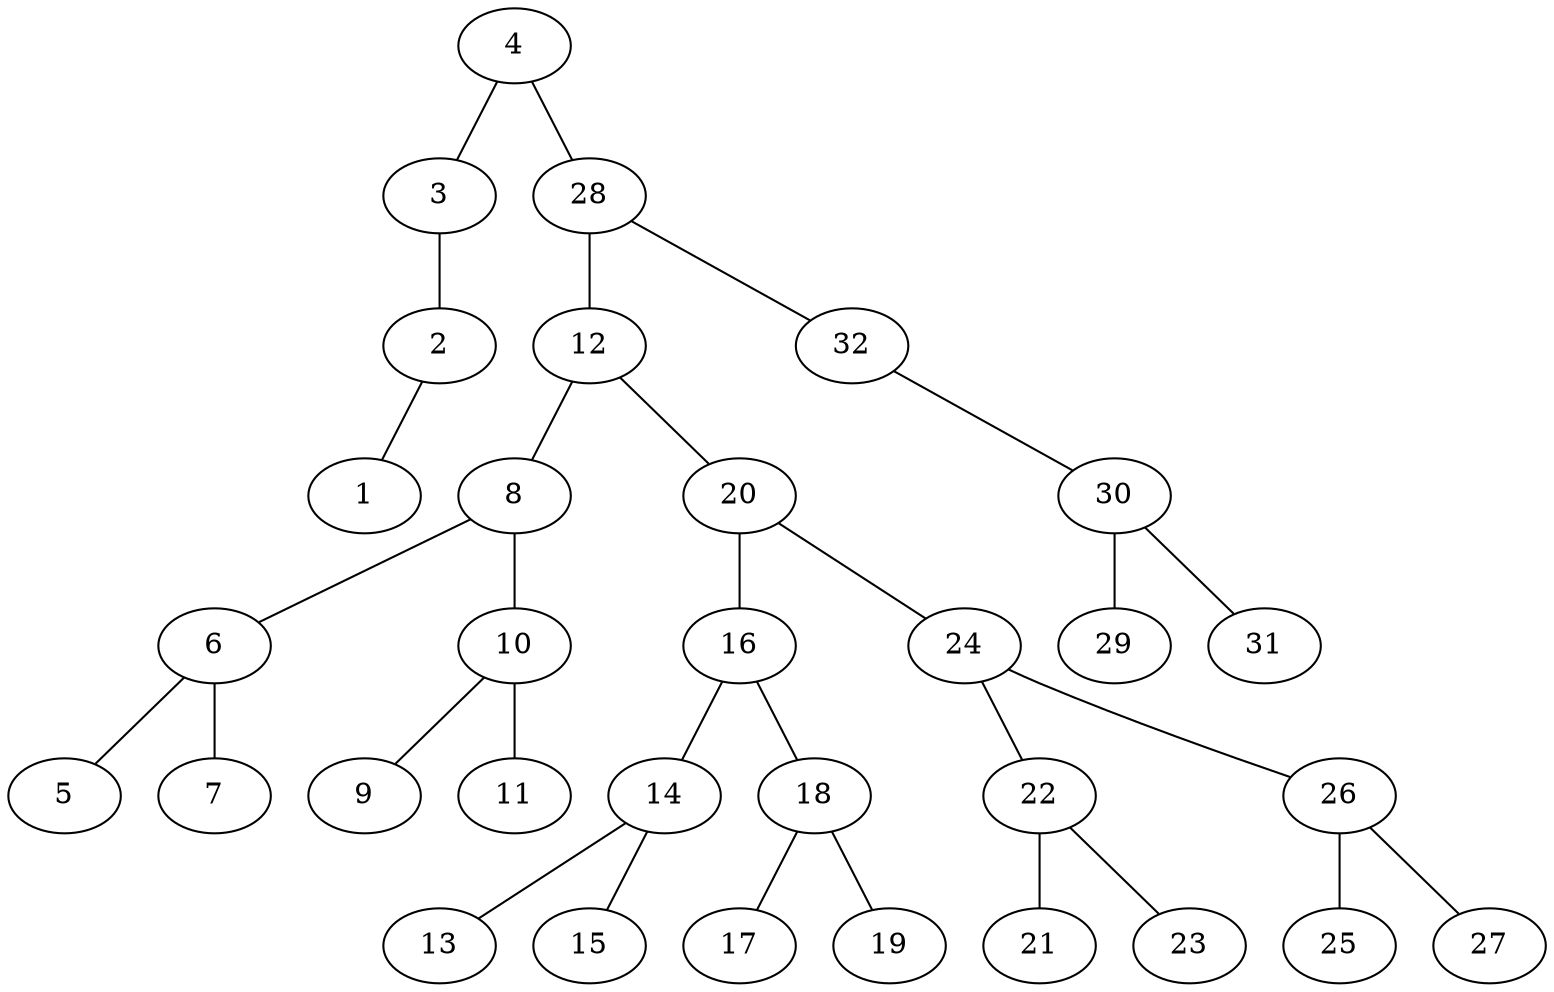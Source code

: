 graph find_4{
4 -- 3;
3 -- 2;
2 -- 1;
4 -- 28;
28 -- 12;
12 -- 8;
8 -- 6;
6 -- 5;
6 -- 7;
8 -- 10;
10 -- 9;
10 -- 11;
12 -- 20;
20 -- 16;
16 -- 14;
14 -- 13;
14 -- 15;
16 -- 18;
18 -- 17;
18 -- 19;
20 -- 24;
24 -- 22;
22 -- 21;
22 -- 23;
24 -- 26;
26 -- 25;
26 -- 27;
28 -- 32;
32 -- 30;
30 -- 29;
30 -- 31;
}
